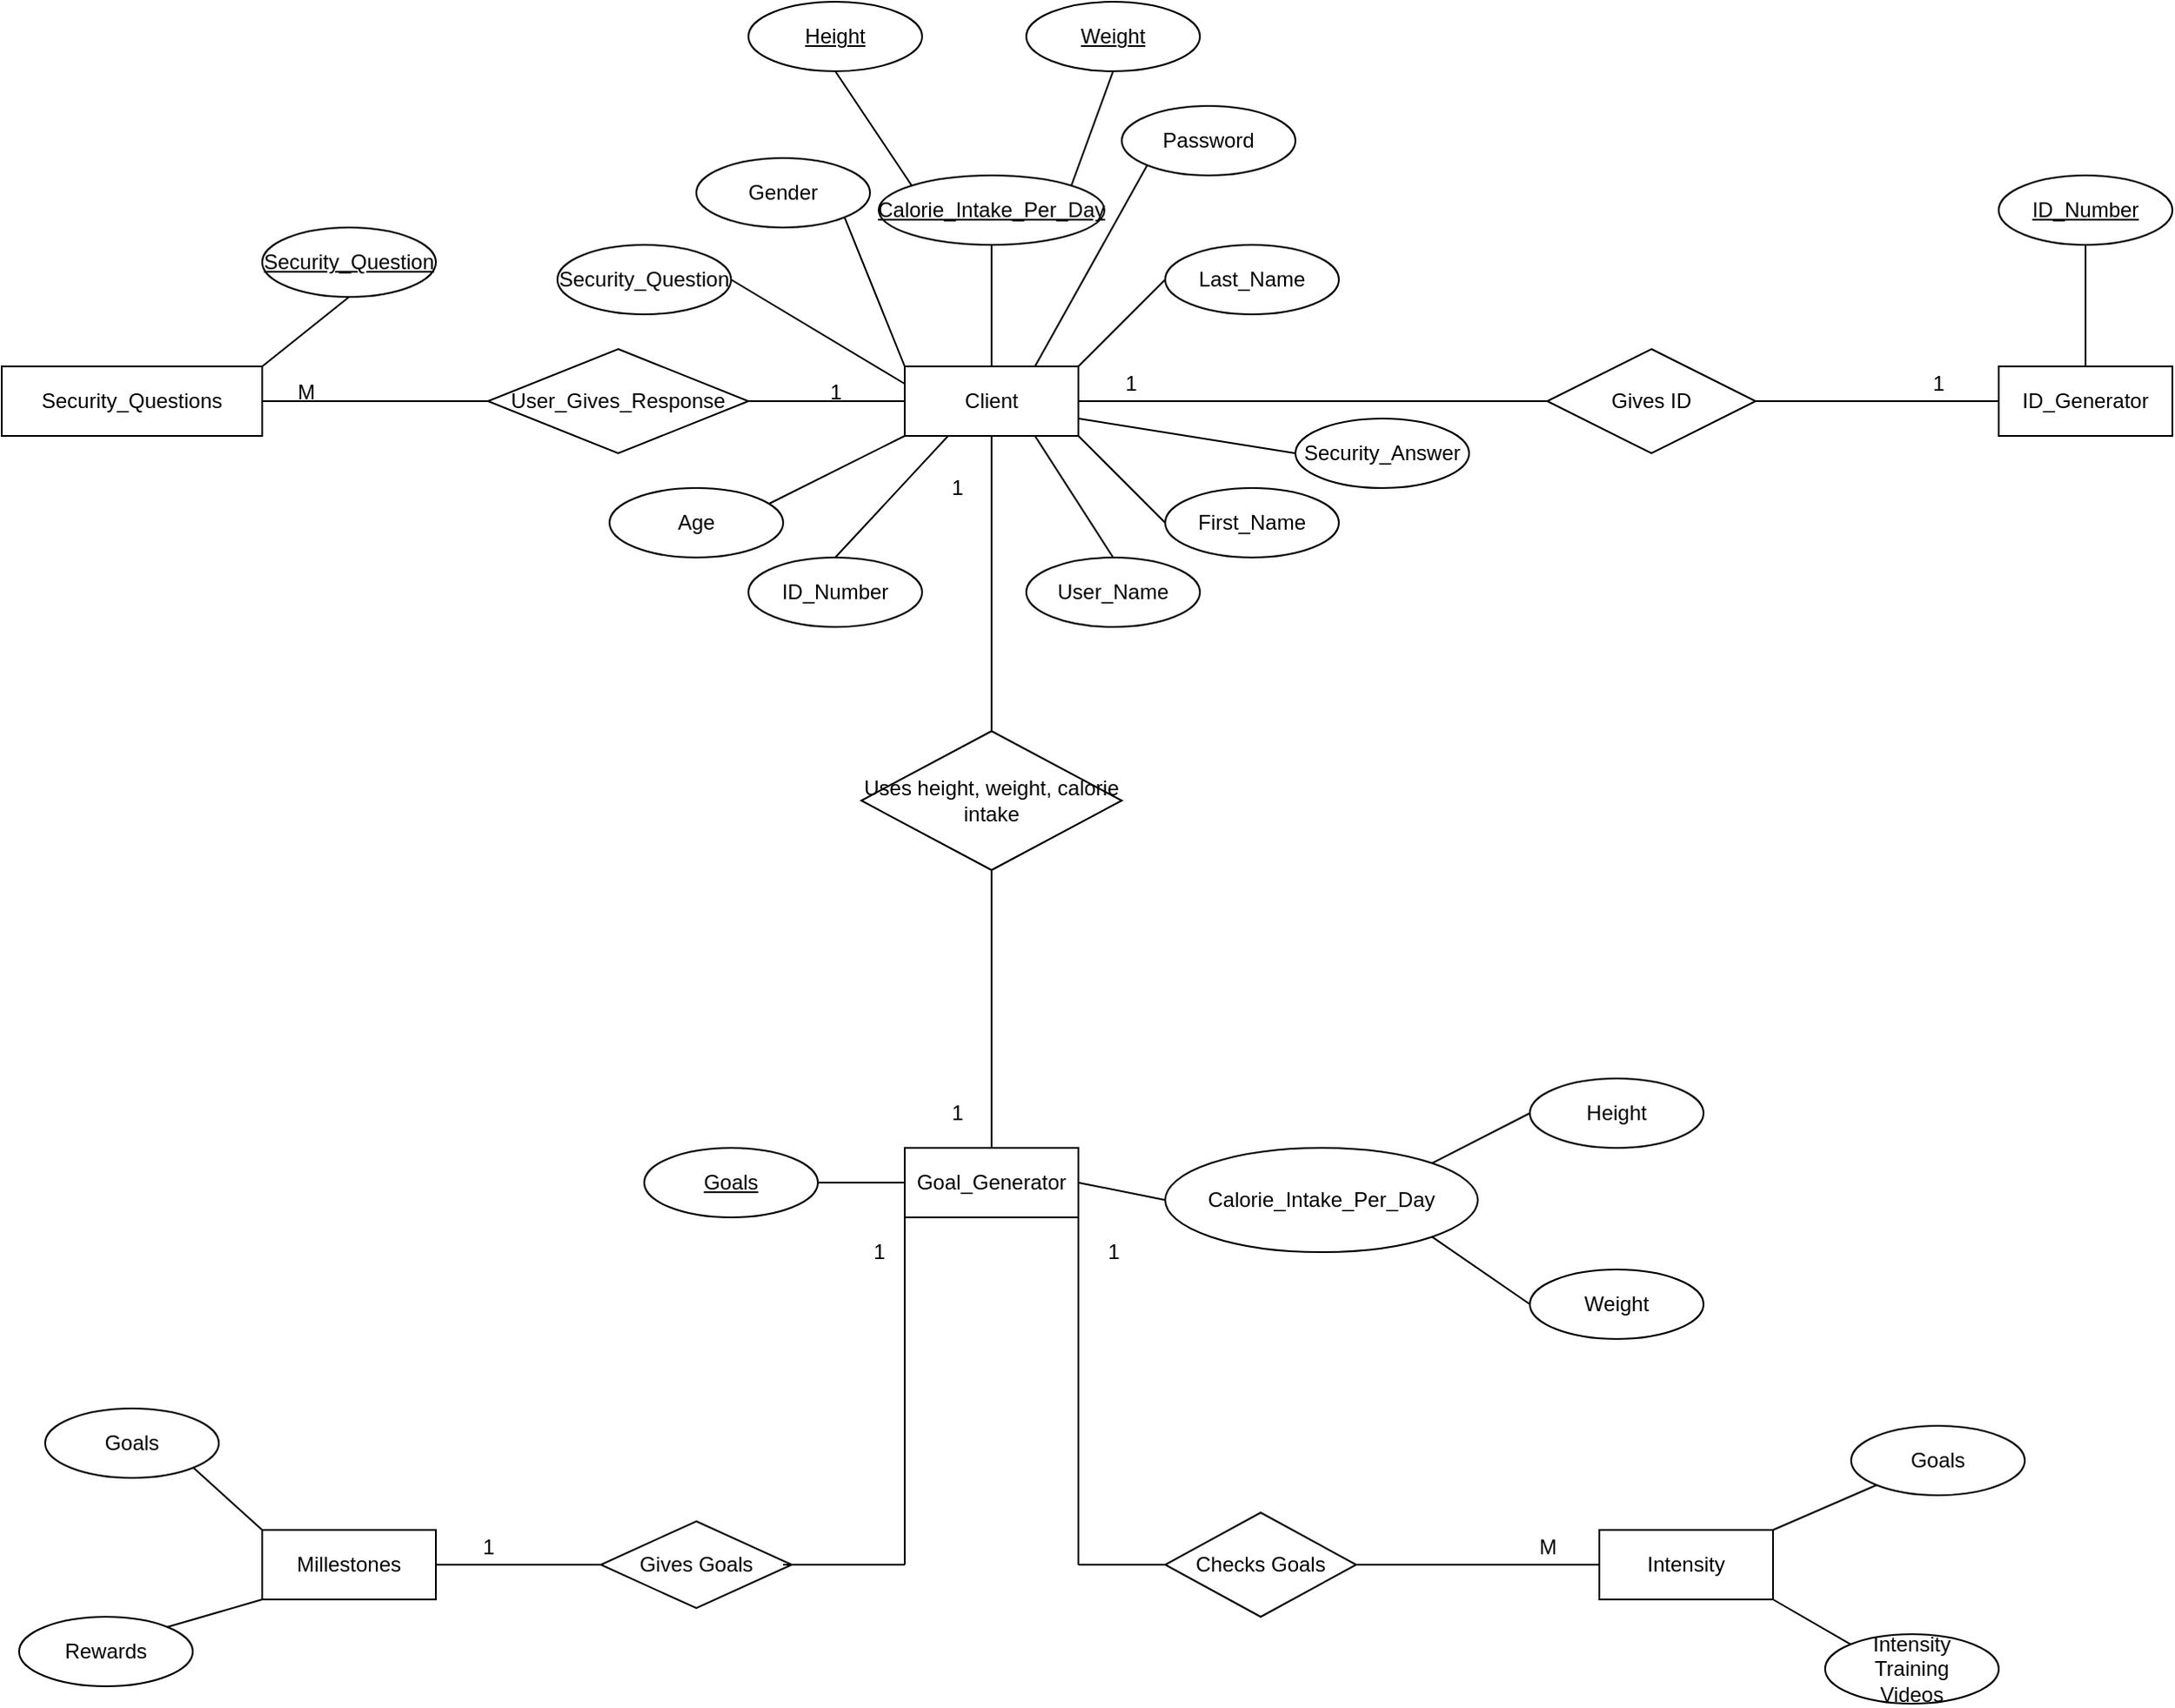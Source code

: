 <mxfile version="20.2.8" type="dropbox"><diagram id="R2lEEEUBdFMjLlhIrx00" name="Page-1"><mxGraphModel dx="1157" dy="1743" grid="1" gridSize="10" guides="1" tooltips="1" connect="1" arrows="1" fold="1" page="1" pageScale="1" pageWidth="850" pageHeight="1100" math="0" shadow="0" extFonts="Permanent Marker^https://fonts.googleapis.com/css?family=Permanent+Marker"><root><mxCell id="0"/><mxCell id="1" parent="0"/><mxCell id="hZgO8gLcgSCFRKgNyAos-7" value="Security_Question" style="ellipse;whiteSpace=wrap;html=1;align=center;fontStyle=4;" vertex="1" parent="1"><mxGeometry x="260" y="30" width="100" height="40" as="geometry"/></mxCell><mxCell id="hZgO8gLcgSCFRKgNyAos-9" value="Security_Questions" style="whiteSpace=wrap;html=1;align=center;" vertex="1" parent="1"><mxGeometry x="110" y="110" width="150" height="40" as="geometry"/></mxCell><mxCell id="hZgO8gLcgSCFRKgNyAos-11" value="" style="endArrow=none;html=1;rounded=0;exitX=1;exitY=0;exitDx=0;exitDy=0;entryX=0.5;entryY=1;entryDx=0;entryDy=0;" edge="1" parent="1" source="hZgO8gLcgSCFRKgNyAos-9" target="hZgO8gLcgSCFRKgNyAos-7"><mxGeometry width="50" height="50" relative="1" as="geometry"><mxPoint x="400" y="270" as="sourcePoint"/><mxPoint x="450" y="220" as="targetPoint"/></mxGeometry></mxCell><mxCell id="hZgO8gLcgSCFRKgNyAos-12" value="User_Gives_Response" style="shape=rhombus;perimeter=rhombusPerimeter;whiteSpace=wrap;html=1;align=center;" vertex="1" parent="1"><mxGeometry x="390" y="100" width="150" height="60" as="geometry"/></mxCell><mxCell id="hZgO8gLcgSCFRKgNyAos-13" value="" style="endArrow=none;html=1;rounded=0;exitX=1;exitY=0.5;exitDx=0;exitDy=0;" edge="1" parent="1" source="hZgO8gLcgSCFRKgNyAos-12" target="hZgO8gLcgSCFRKgNyAos-15"><mxGeometry width="50" height="50" relative="1" as="geometry"><mxPoint x="400" y="270" as="sourcePoint"/><mxPoint x="680" y="130" as="targetPoint"/></mxGeometry></mxCell><mxCell id="hZgO8gLcgSCFRKgNyAos-14" value="" style="endArrow=none;html=1;rounded=0;entryX=0;entryY=0.5;entryDx=0;entryDy=0;exitX=1;exitY=0.5;exitDx=0;exitDy=0;" edge="1" parent="1" source="hZgO8gLcgSCFRKgNyAos-9" target="hZgO8gLcgSCFRKgNyAos-12"><mxGeometry width="50" height="50" relative="1" as="geometry"><mxPoint x="400" y="270" as="sourcePoint"/><mxPoint x="450" y="220" as="targetPoint"/></mxGeometry></mxCell><mxCell id="hZgO8gLcgSCFRKgNyAos-15" value="Client" style="whiteSpace=wrap;html=1;align=center;" vertex="1" parent="1"><mxGeometry x="630" y="110" width="100" height="40" as="geometry"/></mxCell><mxCell id="hZgO8gLcgSCFRKgNyAos-19" value="" style="endArrow=none;html=1;rounded=0;entryX=0;entryY=1;entryDx=0;entryDy=0;" edge="1" parent="1" target="hZgO8gLcgSCFRKgNyAos-15"><mxGeometry width="50" height="50" relative="1" as="geometry"><mxPoint x="550" y="190" as="sourcePoint"/><mxPoint x="450" y="220" as="targetPoint"/></mxGeometry></mxCell><mxCell id="hZgO8gLcgSCFRKgNyAos-21" value="Age" style="ellipse;whiteSpace=wrap;html=1;align=center;" vertex="1" parent="1"><mxGeometry x="460" y="180" width="100" height="40" as="geometry"/></mxCell><mxCell id="hZgO8gLcgSCFRKgNyAos-23" value="Gender" style="ellipse;whiteSpace=wrap;html=1;align=center;" vertex="1" parent="1"><mxGeometry x="510" y="-10" width="100" height="40" as="geometry"/></mxCell><mxCell id="hZgO8gLcgSCFRKgNyAos-24" value="" style="endArrow=none;html=1;rounded=0;entryX=0;entryY=0;entryDx=0;entryDy=0;exitX=1;exitY=1;exitDx=0;exitDy=0;" edge="1" parent="1" source="hZgO8gLcgSCFRKgNyAos-23" target="hZgO8gLcgSCFRKgNyAos-15"><mxGeometry width="50" height="50" relative="1" as="geometry"><mxPoint x="400" y="270" as="sourcePoint"/><mxPoint x="450" y="220" as="targetPoint"/></mxGeometry></mxCell><mxCell id="hZgO8gLcgSCFRKgNyAos-25" value="Last_Name" style="ellipse;whiteSpace=wrap;html=1;align=center;" vertex="1" parent="1"><mxGeometry x="780" y="40" width="100" height="40" as="geometry"/></mxCell><mxCell id="hZgO8gLcgSCFRKgNyAos-26" value="First_Name" style="ellipse;whiteSpace=wrap;html=1;align=center;" vertex="1" parent="1"><mxGeometry x="780" y="180" width="100" height="40" as="geometry"/></mxCell><mxCell id="hZgO8gLcgSCFRKgNyAos-27" value="" style="endArrow=none;html=1;rounded=0;exitX=0;exitY=0.5;exitDx=0;exitDy=0;" edge="1" parent="1" source="hZgO8gLcgSCFRKgNyAos-26"><mxGeometry width="50" height="50" relative="1" as="geometry"><mxPoint x="680" y="200" as="sourcePoint"/><mxPoint x="730" y="150" as="targetPoint"/></mxGeometry></mxCell><mxCell id="hZgO8gLcgSCFRKgNyAos-29" value="" style="endArrow=none;html=1;rounded=0;" edge="1" parent="1"><mxGeometry width="50" height="50" relative="1" as="geometry"><mxPoint x="730" y="110" as="sourcePoint"/><mxPoint x="780" y="60" as="targetPoint"/></mxGeometry></mxCell><mxCell id="hZgO8gLcgSCFRKgNyAos-32" value="User_Name" style="ellipse;whiteSpace=wrap;html=1;align=center;" vertex="1" parent="1"><mxGeometry x="700" y="220" width="100" height="40" as="geometry"/></mxCell><mxCell id="hZgO8gLcgSCFRKgNyAos-33" value="Password" style="ellipse;whiteSpace=wrap;html=1;align=center;" vertex="1" parent="1"><mxGeometry x="755" y="-40" width="100" height="40" as="geometry"/></mxCell><mxCell id="hZgO8gLcgSCFRKgNyAos-34" value="ID_Number" style="ellipse;whiteSpace=wrap;html=1;align=center;" vertex="1" parent="1"><mxGeometry x="540" y="220" width="100" height="40" as="geometry"/></mxCell><mxCell id="hZgO8gLcgSCFRKgNyAos-37" value="Gives ID" style="shape=rhombus;perimeter=rhombusPerimeter;whiteSpace=wrap;html=1;align=center;" vertex="1" parent="1"><mxGeometry x="1000" y="100" width="120" height="60" as="geometry"/></mxCell><mxCell id="hZgO8gLcgSCFRKgNyAos-39" value="" style="endArrow=none;html=1;rounded=0;exitX=1;exitY=0.5;exitDx=0;exitDy=0;entryX=0;entryY=0.5;entryDx=0;entryDy=0;" edge="1" parent="1" source="hZgO8gLcgSCFRKgNyAos-15" target="hZgO8gLcgSCFRKgNyAos-37"><mxGeometry width="50" height="50" relative="1" as="geometry"><mxPoint x="760" y="270" as="sourcePoint"/><mxPoint x="810" y="220" as="targetPoint"/></mxGeometry></mxCell><mxCell id="hZgO8gLcgSCFRKgNyAos-40" value="" style="endArrow=none;html=1;rounded=0;" edge="1" parent="1" target="hZgO8gLcgSCFRKgNyAos-41"><mxGeometry width="50" height="50" relative="1" as="geometry"><mxPoint x="1120" y="130" as="sourcePoint"/><mxPoint x="1310" y="130" as="targetPoint"/></mxGeometry></mxCell><mxCell id="hZgO8gLcgSCFRKgNyAos-41" value="ID_Generator" style="whiteSpace=wrap;html=1;align=center;" vertex="1" parent="1"><mxGeometry x="1260" y="110" width="100" height="40" as="geometry"/></mxCell><mxCell id="hZgO8gLcgSCFRKgNyAos-42" value="" style="endArrow=none;html=1;rounded=0;exitX=0.5;exitY=0;exitDx=0;exitDy=0;entryX=0.5;entryY=1;entryDx=0;entryDy=0;" edge="1" parent="1" source="hZgO8gLcgSCFRKgNyAos-41"><mxGeometry width="50" height="50" relative="1" as="geometry"><mxPoint x="850" y="270" as="sourcePoint"/><mxPoint x="1310" y="40" as="targetPoint"/></mxGeometry></mxCell><mxCell id="hZgO8gLcgSCFRKgNyAos-43" value="ID_Number" style="ellipse;whiteSpace=wrap;html=1;align=center;fontStyle=4;" vertex="1" parent="1"><mxGeometry x="1260" width="100" height="40" as="geometry"/></mxCell><mxCell id="hZgO8gLcgSCFRKgNyAos-44" value="" style="endArrow=none;html=1;rounded=0;entryX=0.5;entryY=1;entryDx=0;entryDy=0;" edge="1" parent="1" target="hZgO8gLcgSCFRKgNyAos-15"><mxGeometry width="50" height="50" relative="1" as="geometry"><mxPoint x="680" y="320" as="sourcePoint"/><mxPoint x="690" y="280" as="targetPoint"/></mxGeometry></mxCell><mxCell id="hZgO8gLcgSCFRKgNyAos-45" value="" style="endArrow=none;html=1;rounded=0;entryX=0.25;entryY=1;entryDx=0;entryDy=0;exitX=0.5;exitY=0;exitDx=0;exitDy=0;" edge="1" parent="1" source="hZgO8gLcgSCFRKgNyAos-34" target="hZgO8gLcgSCFRKgNyAos-15"><mxGeometry width="50" height="50" relative="1" as="geometry"><mxPoint x="600" y="210" as="sourcePoint"/><mxPoint x="900" y="220" as="targetPoint"/></mxGeometry></mxCell><mxCell id="hZgO8gLcgSCFRKgNyAos-46" value="Uses height, weight, calorie intake" style="shape=rhombus;perimeter=rhombusPerimeter;whiteSpace=wrap;html=1;align=center;" vertex="1" parent="1"><mxGeometry x="605" y="320" width="150" height="80" as="geometry"/></mxCell><mxCell id="hZgO8gLcgSCFRKgNyAos-47" value="" style="endArrow=none;html=1;rounded=0;entryX=0.5;entryY=1;entryDx=0;entryDy=0;" edge="1" parent="1" target="hZgO8gLcgSCFRKgNyAos-46"><mxGeometry width="50" height="50" relative="1" as="geometry"><mxPoint x="680" y="560" as="sourcePoint"/><mxPoint x="900" y="450" as="targetPoint"/></mxGeometry></mxCell><mxCell id="hZgO8gLcgSCFRKgNyAos-48" value="Goal_Generator" style="whiteSpace=wrap;html=1;align=center;" vertex="1" parent="1"><mxGeometry x="630" y="560" width="100" height="40" as="geometry"/></mxCell><mxCell id="hZgO8gLcgSCFRKgNyAos-50" value="Weight" style="ellipse;whiteSpace=wrap;html=1;align=center;" vertex="1" parent="1"><mxGeometry x="990" y="630" width="100" height="40" as="geometry"/></mxCell><mxCell id="hZgO8gLcgSCFRKgNyAos-51" value="Height" style="ellipse;whiteSpace=wrap;html=1;align=center;" vertex="1" parent="1"><mxGeometry x="990" y="520" width="100" height="40" as="geometry"/></mxCell><mxCell id="hZgO8gLcgSCFRKgNyAos-52" value="Calorie_Intake_Per_Day" style="ellipse;whiteSpace=wrap;html=1;align=center;" vertex="1" parent="1"><mxGeometry x="780" y="560" width="180" height="60" as="geometry"/></mxCell><mxCell id="hZgO8gLcgSCFRKgNyAos-53" value="" style="endArrow=none;html=1;rounded=0;exitX=1;exitY=0.5;exitDx=0;exitDy=0;entryX=0;entryY=0.5;entryDx=0;entryDy=0;" edge="1" parent="1" source="hZgO8gLcgSCFRKgNyAos-48" target="hZgO8gLcgSCFRKgNyAos-52"><mxGeometry width="50" height="50" relative="1" as="geometry"><mxPoint x="850" y="500" as="sourcePoint"/><mxPoint x="900" y="450" as="targetPoint"/></mxGeometry></mxCell><mxCell id="hZgO8gLcgSCFRKgNyAos-54" value="" style="endArrow=none;html=1;rounded=0;exitX=1;exitY=1;exitDx=0;exitDy=0;entryX=0;entryY=0.5;entryDx=0;entryDy=0;" edge="1" parent="1" source="hZgO8gLcgSCFRKgNyAos-52" target="hZgO8gLcgSCFRKgNyAos-50"><mxGeometry width="50" height="50" relative="1" as="geometry"><mxPoint x="850" y="500" as="sourcePoint"/><mxPoint x="900" y="450" as="targetPoint"/></mxGeometry></mxCell><mxCell id="hZgO8gLcgSCFRKgNyAos-55" value="" style="endArrow=none;html=1;rounded=0;entryX=0;entryY=0.5;entryDx=0;entryDy=0;exitX=1;exitY=0;exitDx=0;exitDy=0;" edge="1" parent="1" source="hZgO8gLcgSCFRKgNyAos-52" target="hZgO8gLcgSCFRKgNyAos-51"><mxGeometry width="50" height="50" relative="1" as="geometry"><mxPoint x="850" y="500" as="sourcePoint"/><mxPoint x="900" y="450" as="targetPoint"/></mxGeometry></mxCell><mxCell id="hZgO8gLcgSCFRKgNyAos-56" value="Goals" style="ellipse;whiteSpace=wrap;html=1;align=center;fontStyle=4;" vertex="1" parent="1"><mxGeometry x="480" y="560" width="100" height="40" as="geometry"/></mxCell><mxCell id="hZgO8gLcgSCFRKgNyAos-57" value="" style="endArrow=none;html=1;rounded=0;exitX=1;exitY=0.5;exitDx=0;exitDy=0;entryX=0;entryY=0.5;entryDx=0;entryDy=0;" edge="1" parent="1" source="hZgO8gLcgSCFRKgNyAos-56" target="hZgO8gLcgSCFRKgNyAos-48"><mxGeometry width="50" height="50" relative="1" as="geometry"><mxPoint x="850" y="500" as="sourcePoint"/><mxPoint x="900" y="450" as="targetPoint"/></mxGeometry></mxCell><mxCell id="hZgO8gLcgSCFRKgNyAos-58" value="" style="endArrow=none;html=1;rounded=0;entryX=1;entryY=1;entryDx=0;entryDy=0;" edge="1" parent="1" target="hZgO8gLcgSCFRKgNyAos-48"><mxGeometry width="50" height="50" relative="1" as="geometry"><mxPoint x="730" y="800" as="sourcePoint"/><mxPoint x="900" y="770" as="targetPoint"/></mxGeometry></mxCell><mxCell id="hZgO8gLcgSCFRKgNyAos-59" value="" style="endArrow=none;html=1;rounded=0;entryX=0;entryY=1;entryDx=0;entryDy=0;" edge="1" parent="1" target="hZgO8gLcgSCFRKgNyAos-48"><mxGeometry width="50" height="50" relative="1" as="geometry"><mxPoint x="630" y="800" as="sourcePoint"/><mxPoint x="620" y="650" as="targetPoint"/></mxGeometry></mxCell><mxCell id="hZgO8gLcgSCFRKgNyAos-60" value="Checks Goals" style="shape=rhombus;perimeter=rhombusPerimeter;whiteSpace=wrap;html=1;align=center;" vertex="1" parent="1"><mxGeometry x="780" y="770" width="110" height="60" as="geometry"/></mxCell><mxCell id="hZgO8gLcgSCFRKgNyAos-61" value="Gives Goals" style="shape=rhombus;perimeter=rhombusPerimeter;whiteSpace=wrap;html=1;align=center;" vertex="1" parent="1"><mxGeometry x="455" y="775" width="110" height="50" as="geometry"/></mxCell><mxCell id="hZgO8gLcgSCFRKgNyAos-62" value="" style="endArrow=none;html=1;rounded=0;" edge="1" parent="1" source="hZgO8gLcgSCFRKgNyAos-60"><mxGeometry width="50" height="50" relative="1" as="geometry"><mxPoint x="780" y="810" as="sourcePoint"/><mxPoint x="730" y="800" as="targetPoint"/></mxGeometry></mxCell><mxCell id="hZgO8gLcgSCFRKgNyAos-63" value="" style="endArrow=none;html=1;rounded=0;" edge="1" parent="1"><mxGeometry width="50" height="50" relative="1" as="geometry"><mxPoint x="630" y="800" as="sourcePoint"/><mxPoint x="560" y="800" as="targetPoint"/></mxGeometry></mxCell><mxCell id="hZgO8gLcgSCFRKgNyAos-64" value="" style="endArrow=none;html=1;rounded=0;entryX=0;entryY=0.5;entryDx=0;entryDy=0;" edge="1" parent="1" target="hZgO8gLcgSCFRKgNyAos-61"><mxGeometry width="50" height="50" relative="1" as="geometry"><mxPoint x="350" y="800" as="sourcePoint"/><mxPoint x="445" y="860" as="targetPoint"/></mxGeometry></mxCell><mxCell id="hZgO8gLcgSCFRKgNyAos-65" value="" style="endArrow=none;html=1;rounded=0;exitX=1;exitY=0.5;exitDx=0;exitDy=0;" edge="1" parent="1" source="hZgO8gLcgSCFRKgNyAos-60"><mxGeometry width="50" height="50" relative="1" as="geometry"><mxPoint x="1060" y="810" as="sourcePoint"/><mxPoint x="1040" y="800" as="targetPoint"/></mxGeometry></mxCell><mxCell id="hZgO8gLcgSCFRKgNyAos-66" value="Millestones" style="whiteSpace=wrap;html=1;align=center;" vertex="1" parent="1"><mxGeometry x="260" y="780" width="100" height="40" as="geometry"/></mxCell><mxCell id="hZgO8gLcgSCFRKgNyAos-67" value="Intensity" style="whiteSpace=wrap;html=1;align=center;" vertex="1" parent="1"><mxGeometry x="1030" y="780" width="100" height="40" as="geometry"/></mxCell><mxCell id="hZgO8gLcgSCFRKgNyAos-68" value="Rewards" style="ellipse;whiteSpace=wrap;html=1;align=center;" vertex="1" parent="1"><mxGeometry x="120" y="830" width="100" height="40" as="geometry"/></mxCell><mxCell id="hZgO8gLcgSCFRKgNyAos-69" value="Goals" style="ellipse;whiteSpace=wrap;html=1;align=center;" vertex="1" parent="1"><mxGeometry x="135" y="710" width="100" height="40" as="geometry"/></mxCell><mxCell id="hZgO8gLcgSCFRKgNyAos-71" value="Intensity &lt;br&gt;Training&lt;br&gt;Videos" style="ellipse;whiteSpace=wrap;html=1;align=center;" vertex="1" parent="1"><mxGeometry x="1160" y="840" width="100" height="40" as="geometry"/></mxCell><mxCell id="hZgO8gLcgSCFRKgNyAos-72" value="Goals" style="ellipse;whiteSpace=wrap;html=1;align=center;" vertex="1" parent="1"><mxGeometry x="1175" y="720" width="100" height="40" as="geometry"/></mxCell><mxCell id="hZgO8gLcgSCFRKgNyAos-73" value="" style="endArrow=none;html=1;rounded=0;exitX=1;exitY=1;exitDx=0;exitDy=0;entryX=0;entryY=0;entryDx=0;entryDy=0;" edge="1" parent="1" source="hZgO8gLcgSCFRKgNyAos-67" target="hZgO8gLcgSCFRKgNyAos-71"><mxGeometry width="50" height="50" relative="1" as="geometry"><mxPoint x="1290" y="800" as="sourcePoint"/><mxPoint x="1340" y="750" as="targetPoint"/></mxGeometry></mxCell><mxCell id="hZgO8gLcgSCFRKgNyAos-74" value="" style="endArrow=none;html=1;rounded=0;exitX=1;exitY=0;exitDx=0;exitDy=0;entryX=0;entryY=1;entryDx=0;entryDy=0;" edge="1" parent="1" source="hZgO8gLcgSCFRKgNyAos-67" target="hZgO8gLcgSCFRKgNyAos-72"><mxGeometry width="50" height="50" relative="1" as="geometry"><mxPoint x="1290" y="800" as="sourcePoint"/><mxPoint x="1340" y="750" as="targetPoint"/></mxGeometry></mxCell><mxCell id="hZgO8gLcgSCFRKgNyAos-75" value="" style="endArrow=none;html=1;rounded=0;exitX=0;exitY=0;exitDx=0;exitDy=0;entryX=1;entryY=1;entryDx=0;entryDy=0;" edge="1" parent="1" source="hZgO8gLcgSCFRKgNyAos-66" target="hZgO8gLcgSCFRKgNyAos-69"><mxGeometry width="50" height="50" relative="1" as="geometry"><mxPoint x="260" y="800" as="sourcePoint"/><mxPoint x="310" y="750" as="targetPoint"/></mxGeometry></mxCell><mxCell id="hZgO8gLcgSCFRKgNyAos-76" value="" style="endArrow=none;html=1;rounded=0;exitX=1;exitY=0;exitDx=0;exitDy=0;entryX=0;entryY=1;entryDx=0;entryDy=0;" edge="1" parent="1" source="hZgO8gLcgSCFRKgNyAos-68" target="hZgO8gLcgSCFRKgNyAos-66"><mxGeometry width="50" height="50" relative="1" as="geometry"><mxPoint x="260" y="800" as="sourcePoint"/><mxPoint x="310" y="750" as="targetPoint"/></mxGeometry></mxCell><mxCell id="hZgO8gLcgSCFRKgNyAos-77" value="" style="endArrow=none;html=1;rounded=0;exitX=0.5;exitY=0;exitDx=0;exitDy=0;entryX=0.5;entryY=1;entryDx=0;entryDy=0;" edge="1" parent="1" source="hZgO8gLcgSCFRKgNyAos-15"><mxGeometry width="50" height="50" relative="1" as="geometry"><mxPoint x="690" y="190" as="sourcePoint"/><mxPoint x="680" y="40" as="targetPoint"/></mxGeometry></mxCell><mxCell id="hZgO8gLcgSCFRKgNyAos-78" value="" style="endArrow=none;html=1;rounded=0;exitX=0.75;exitY=0;exitDx=0;exitDy=0;entryX=0;entryY=1;entryDx=0;entryDy=0;" edge="1" parent="1" source="hZgO8gLcgSCFRKgNyAos-15" target="hZgO8gLcgSCFRKgNyAos-33"><mxGeometry width="50" height="50" relative="1" as="geometry"><mxPoint x="690" y="190" as="sourcePoint"/><mxPoint x="740" y="140" as="targetPoint"/></mxGeometry></mxCell><mxCell id="hZgO8gLcgSCFRKgNyAos-79" value="" style="endArrow=none;html=1;rounded=0;exitX=0.5;exitY=0;exitDx=0;exitDy=0;entryX=0.75;entryY=1;entryDx=0;entryDy=0;" edge="1" parent="1" source="hZgO8gLcgSCFRKgNyAos-32" target="hZgO8gLcgSCFRKgNyAos-15"><mxGeometry width="50" height="50" relative="1" as="geometry"><mxPoint x="690" y="190" as="sourcePoint"/><mxPoint x="740" y="140" as="targetPoint"/></mxGeometry></mxCell><mxCell id="hZgO8gLcgSCFRKgNyAos-81" value="Weight" style="ellipse;whiteSpace=wrap;html=1;align=center;fontStyle=4;" vertex="1" parent="1"><mxGeometry x="700" y="-100" width="100" height="40" as="geometry"/></mxCell><mxCell id="hZgO8gLcgSCFRKgNyAos-82" value="Height" style="ellipse;whiteSpace=wrap;html=1;align=center;fontStyle=4;" vertex="1" parent="1"><mxGeometry x="540" y="-100" width="100" height="40" as="geometry"/></mxCell><mxCell id="hZgO8gLcgSCFRKgNyAos-83" value="Calorie_Intake_Per_Day" style="ellipse;whiteSpace=wrap;html=1;align=center;fontStyle=4;" vertex="1" parent="1"><mxGeometry x="615" width="130" height="40" as="geometry"/></mxCell><mxCell id="hZgO8gLcgSCFRKgNyAos-85" value="" style="endArrow=none;html=1;rounded=0;exitX=0;exitY=0;exitDx=0;exitDy=0;entryX=0.5;entryY=1;entryDx=0;entryDy=0;" edge="1" parent="1" source="hZgO8gLcgSCFRKgNyAos-83" target="hZgO8gLcgSCFRKgNyAos-82"><mxGeometry width="50" height="50" relative="1" as="geometry"><mxPoint x="690" y="170" as="sourcePoint"/><mxPoint x="740" y="120" as="targetPoint"/></mxGeometry></mxCell><mxCell id="hZgO8gLcgSCFRKgNyAos-86" value="" style="endArrow=none;html=1;rounded=0;exitX=1;exitY=0;exitDx=0;exitDy=0;entryX=0.5;entryY=1;entryDx=0;entryDy=0;" edge="1" parent="1" source="hZgO8gLcgSCFRKgNyAos-83" target="hZgO8gLcgSCFRKgNyAos-81"><mxGeometry width="50" height="50" relative="1" as="geometry"><mxPoint x="690" y="170" as="sourcePoint"/><mxPoint x="740" y="120" as="targetPoint"/></mxGeometry></mxCell><mxCell id="hZgO8gLcgSCFRKgNyAos-87" value="Security_Answer" style="ellipse;whiteSpace=wrap;html=1;align=center;" vertex="1" parent="1"><mxGeometry x="855" y="140" width="100" height="40" as="geometry"/></mxCell><mxCell id="hZgO8gLcgSCFRKgNyAos-88" value="Security_Question" style="ellipse;whiteSpace=wrap;html=1;align=center;" vertex="1" parent="1"><mxGeometry x="430" y="40" width="100" height="40" as="geometry"/></mxCell><mxCell id="hZgO8gLcgSCFRKgNyAos-89" value="" style="endArrow=none;html=1;rounded=0;exitX=1;exitY=0.75;exitDx=0;exitDy=0;entryX=0;entryY=0.5;entryDx=0;entryDy=0;" edge="1" parent="1" source="hZgO8gLcgSCFRKgNyAos-15" target="hZgO8gLcgSCFRKgNyAos-87"><mxGeometry width="50" height="50" relative="1" as="geometry"><mxPoint x="730" y="170" as="sourcePoint"/><mxPoint x="780" y="120" as="targetPoint"/></mxGeometry></mxCell><mxCell id="hZgO8gLcgSCFRKgNyAos-90" value="" style="endArrow=none;html=1;rounded=0;exitX=1;exitY=0.5;exitDx=0;exitDy=0;entryX=0;entryY=0.25;entryDx=0;entryDy=0;" edge="1" parent="1" source="hZgO8gLcgSCFRKgNyAos-88" target="hZgO8gLcgSCFRKgNyAos-15"><mxGeometry width="50" height="50" relative="1" as="geometry"><mxPoint x="730" y="170" as="sourcePoint"/><mxPoint x="780" y="120" as="targetPoint"/></mxGeometry></mxCell><mxCell id="hZgO8gLcgSCFRKgNyAos-92" value="M" style="text;html=1;align=center;verticalAlign=middle;resizable=0;points=[];autosize=1;strokeColor=none;fillColor=none;" vertex="1" parent="1"><mxGeometry x="270" y="110" width="30" height="30" as="geometry"/></mxCell><mxCell id="hZgO8gLcgSCFRKgNyAos-96" value="1" style="text;html=1;align=center;verticalAlign=middle;resizable=0;points=[];autosize=1;strokeColor=none;fillColor=none;" vertex="1" parent="1"><mxGeometry x="575" y="110" width="30" height="30" as="geometry"/></mxCell><mxCell id="hZgO8gLcgSCFRKgNyAos-97" value="1" style="text;html=1;align=center;verticalAlign=middle;resizable=0;points=[];autosize=1;strokeColor=none;fillColor=none;" vertex="1" parent="1"><mxGeometry x="745" y="105" width="30" height="30" as="geometry"/></mxCell><mxCell id="hZgO8gLcgSCFRKgNyAos-98" value="1" style="text;html=1;align=center;verticalAlign=middle;resizable=0;points=[];autosize=1;strokeColor=none;fillColor=none;" vertex="1" parent="1"><mxGeometry x="1210" y="105" width="30" height="30" as="geometry"/></mxCell><mxCell id="hZgO8gLcgSCFRKgNyAos-99" value="1" style="text;html=1;align=center;verticalAlign=middle;resizable=0;points=[];autosize=1;strokeColor=none;fillColor=none;" vertex="1" parent="1"><mxGeometry x="645" y="165" width="30" height="30" as="geometry"/></mxCell><mxCell id="hZgO8gLcgSCFRKgNyAos-100" value="1" style="text;html=1;align=center;verticalAlign=middle;resizable=0;points=[];autosize=1;strokeColor=none;fillColor=none;" vertex="1" parent="1"><mxGeometry x="645" y="525" width="30" height="30" as="geometry"/></mxCell><mxCell id="hZgO8gLcgSCFRKgNyAos-101" value="1" style="text;html=1;align=center;verticalAlign=middle;resizable=0;points=[];autosize=1;strokeColor=none;fillColor=none;" vertex="1" parent="1"><mxGeometry x="735" y="605" width="30" height="30" as="geometry"/></mxCell><mxCell id="hZgO8gLcgSCFRKgNyAos-102" value="M" style="text;html=1;align=center;verticalAlign=middle;resizable=0;points=[];autosize=1;strokeColor=none;fillColor=none;" vertex="1" parent="1"><mxGeometry x="985" y="775" width="30" height="30" as="geometry"/></mxCell><mxCell id="hZgO8gLcgSCFRKgNyAos-103" value="1" style="text;html=1;align=center;verticalAlign=middle;resizable=0;points=[];autosize=1;strokeColor=none;fillColor=none;" vertex="1" parent="1"><mxGeometry x="600" y="605" width="30" height="30" as="geometry"/></mxCell><mxCell id="hZgO8gLcgSCFRKgNyAos-104" value="1" style="text;html=1;align=center;verticalAlign=middle;resizable=0;points=[];autosize=1;strokeColor=none;fillColor=none;" vertex="1" parent="1"><mxGeometry x="375" y="775" width="30" height="30" as="geometry"/></mxCell></root></mxGraphModel></diagram></mxfile>
